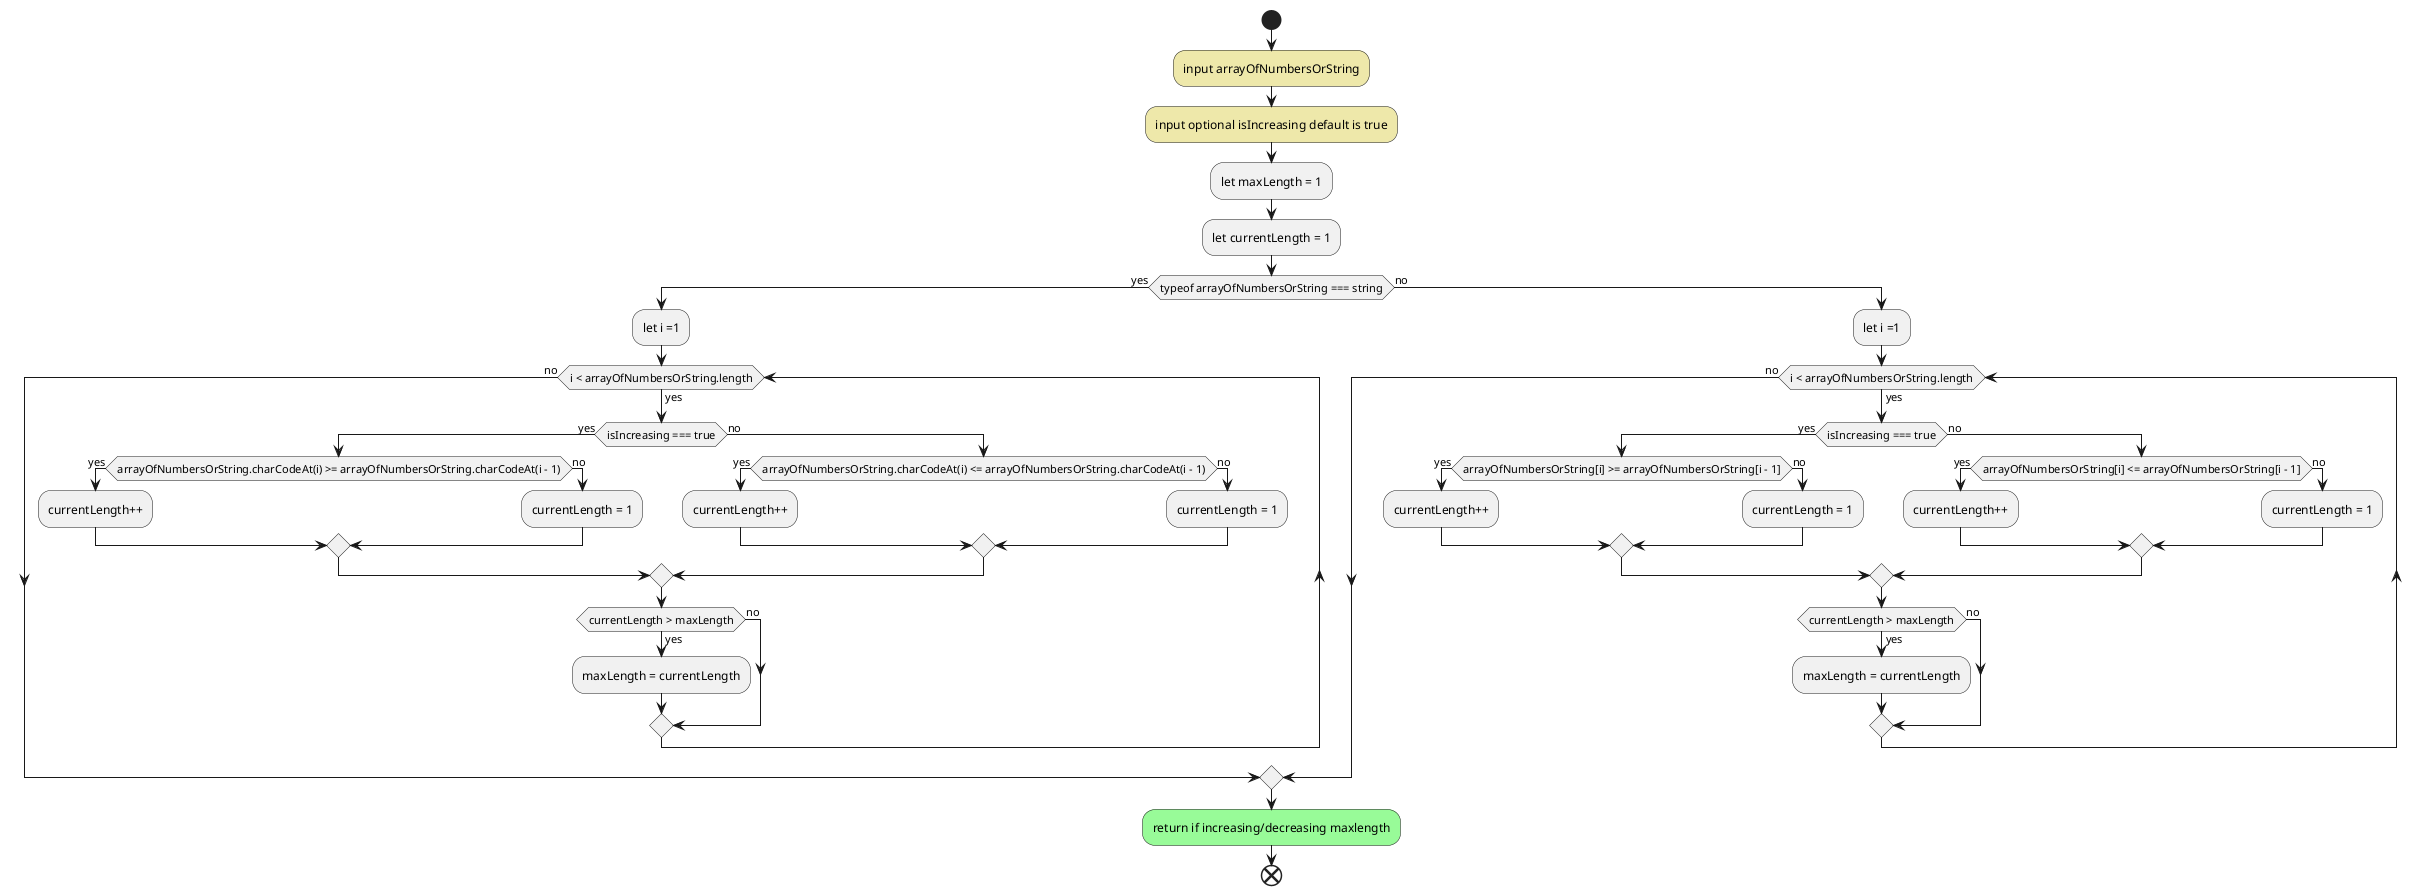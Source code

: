 @startuml
start
    #PaleGoldenRod:input arrayOfNumbersOrString;
     #PaleGoldenRod:input optional isIncreasing default is true;
    :let maxLength = 1;
    :let currentLength = 1;
    if(typeof arrayOfNumbersOrString === string) then (yes)
        :let i =1;
        while(i < arrayOfNumbersOrString.length) is (yes)
            if(isIncreasing === true) then (yes)
                if(arrayOfNumbersOrString.charCodeAt(i) >= arrayOfNumbersOrString.charCodeAt(i - 1)) then (yes)
                    :currentLength++;
                else (no)
                    :currentLength = 1;
                endif
            else (no)
                if(arrayOfNumbersOrString.charCodeAt(i) <= arrayOfNumbersOrString.charCodeAt(i - 1)) then (yes)
                    :currentLength++;
                else (no)
                    :currentLength = 1;
                endif
            endif
            if(currentLength > maxLength) then (yes)
                :maxLength = currentLength;
            else (no)
            endif
        endwhile (no)
    else (no)
        :let i =1;
        while(i < arrayOfNumbersOrString.length) is (yes)
            if(isIncreasing === true) then (yes)
                if(arrayOfNumbersOrString[i] >= arrayOfNumbersOrString[i - 1]) then (yes)
                    :currentLength++;
                else (no)
                    :currentLength = 1;
                endif
            else (no)
                if(arrayOfNumbersOrString[i] <= arrayOfNumbersOrString[i - 1]) then (yes)
                    :currentLength++;
                else (no)
                    :currentLength = 1;
                endif
            endif
            if(currentLength > maxLength) then (yes)
                :maxLength = currentLength;
            else (no)
            endif
        endwhile (no)

    endif
    #PaleGreen:return if increasing/decreasing maxlength;
end
@enduml